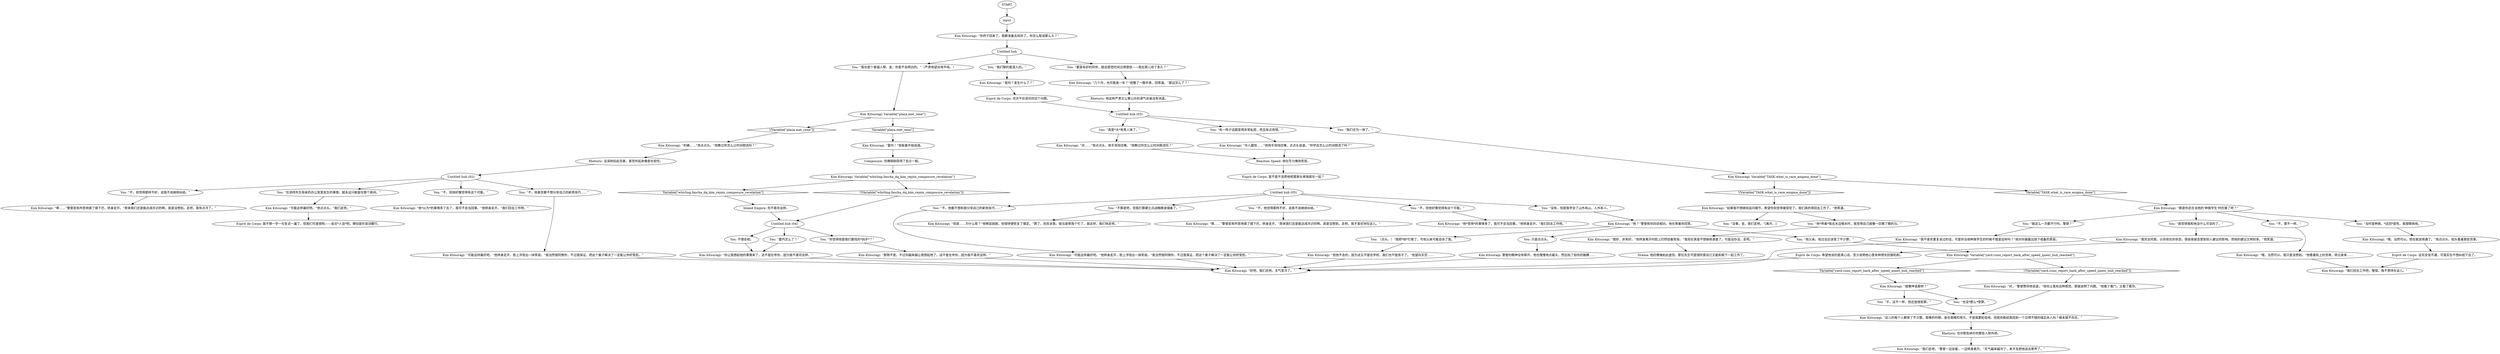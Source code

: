 # KIM SWITCH / REJOIN AFTER MEASURHEAD TALK
# Kim rejoins the party after Harry and Measurehead exit (Measurhead's) Mum's office.
# ==================================================
digraph G {
	  0 [label="START"];
	  1 [label="input"];
	  2 [label="Kim Kitsuragi: “嗯……”警督若有所思地揉了揉下巴，转身走开。“原来我们还是能达成共识的啊。真是没想到。走吧，我不喜欢待在这儿。”"];
	  3 [label="Rhetoric: 这讽刺如此完美，甚至听起来像是在担忧。"];
	  4 [label="Kim Kitsuragi: “是吗？发生什么了？”"];
	  5 [label="Kim Kitsuragi: “几个月，也可能是一年？”他瞥了一眼手表，回答道。“那边怎么了？”"];
	  6 [label="You: “你觉得他是我们要找的*凶手*？”"];
	  7 [label="Rhetoric: 也许欧佐纳尔的那些人除外吧。"];
	  8 [label="Kim Kitsuragi: “哦，当然可以。现在就说得通了。”他点点头，低头看着那些货車。"];
	  9 [label="You: “他父亲。他过去应该受了不少罪。”"];
	  10 [label="You: “也没*那么*受罪。”"];
	  11 [label="Kim Kitsuragi: “雷内！”他扳着手指说道。"];
	  12 [label="Kim Kitsuragi: “可能这样最好吧。”他点点头。“我们走吧。”"];
	  13 [label="You: “我觉得我和他没什么可谈的了。”"];
	  14 [label="You: “不，他觉得那样不好，说我不该继续纠结。”"];
	  15 [label="You: “不，他都不想和我分享自己的新奇技巧……”"];
	  16 [label="You: “真是*太*有男人味了。”"];
	  17 [label="You: “我们合为一体了。”"];
	  18 [label="You: “不，他甚至都不想分享自己的新奇技巧……”"];
	  19 [label="You: “当时是种族，*这回*是性。我很敬佩他。”"];
	  20 [label="You: “不，但他好像觉得有这个可能。”"];
	  21 [label="Kim Kitsuragi: “令人震惊……”他用手背挡住嘴，点点头说道。“你学会怎么让时间倒流了吗？”"];
	  22 [label="Kim Kitsuragi: “但他不会的，因为这又不是在学校，我们也不是孩子了。”他望向天空……"];
	  23 [label="You: “不，这不一样，但还是很受罪。”"];
	  24 [label="Kim Kitsuragi: “我们回去工作吧，警探。我不想待在这儿。”"];
	  25 [label="You: “雷内怎么了？”"];
	  26 [label="Kim Kitsuragi: “你让我想起他的事情来了。这不是在夸你，因为我不喜欢这样。”"];
	  27 [label="Kim Kitsuragi: “嗯……”警督若有所思地揉了揉下巴，转身走开。“原来我们还是能达成共识的啊。真是没想到。走吧，我有点冷了。”"];
	  28 [label="You: “不，那不一样。”"];
	  29 [label="Kim Kitsuragi: “但是……为什么呢？”他稍显困惑，但很快便恢复了镇定。“算了，别告诉我，就当是帮我个忙了。就这样，我们快走吧。”"];
	  30 [label="Kim Kitsuragi: “好吧，我们走吧。天气变冷了。”"];
	  31 [label="Inland Empire: 你不喜欢这样。"];
	  32 [label="Rhetoric: 他这样严肃又公事公办的语气丝毫没有消退。"];
	  33 [label="Untitled hub (03)"];
	  34 [label="Esprit de Corps: 我不想一字一句复述一遍了，但我们可是搭档——说点*人话*吧。哪怕是形容词都行。"];
	  35 [label="Kim Kitsuragi: “你终于回来了。我都准备去找你了。你怎么耽误那么久？”"];
	  36 [label="Kim Kitsuragi: Variable[\"plaza.met_rene\"]"];
	  37 [label="Variable[\"plaza.met_rene\"]", shape=diamond];
	  38 [label="!(Variable[\"plaza.met_rene\"])", shape=diamond];
	  39 [label="Untitled hub (04)"];
	  40 [label="You: “在测颅先生母亲的办公室里发生的事情，就永远只能留在那个房间。”"];
	  41 [label="Kim Kitsuragi: “对……”他点点头，用手背挡住嘴。“他教过你怎么让时间倒流吗？”"];
	  42 [label="You: “他*带着*我去水边喝水时，我觉得自己就像一匹瞎了眼的马。”"];
	  43 [label="Kim Kitsuragi: “他*觉得*的事情多了，我可不会当回事。”他转身走开。“我们回去工作吧。”"];
	  44 [label="Kim Kitsuragi: Variable[\"yard.cuno_report_back_after_speed_quest_hub_reached\"]"];
	  45 [label="Variable[\"yard.cuno_report_back_after_speed_quest_hub_reached\"]", shape=diamond];
	  46 [label="!(Variable[\"yard.cuno_report_back_after_speed_quest_hub_reached\"])", shape=diamond];
	  47 [label="You: “不，但他好像觉得有这个可能。”"];
	  49 [label="Kim Kitsuragi: “他*以为*的事情多了去了，我可不会当回事。”他转身走开。“我们回去工作吧。”"];
	  50 [label="Kim Kitsuragi: “哦，当然可以。我只是没想到。”他看着街上的货車，转过身来……"];
	  51 [label="Kim Kitsuragi: “就像坤诺那样？”"];
	  52 [label="Kim Kitsuragi: “这儿的每个人都受了不少罪。艰难的时期，身在艰难的地方。不是我要贬低他，但是你能给我找到一个过得不错的瑞瓦肖人吗？根本就不存在。”"];
	  53 [label="You: “不算是吧，但我打算建立点战略精液储备了。”"];
	  54 [label="You: “我也是个普通人啊，金。你是不会明白的。”（严肃地望向地平线。）"];
	  55 [label="Kim Kitsuragi: Variable[\"whirling.fascha_dq_kim_rejoin_composure_revelation\"]"];
	  56 [label="Variable[\"whirling.fascha_dq_kim_rejoin_composure_revelation\"]", shape=diamond];
	  57 [label="!(Variable[\"whirling.fascha_dq_kim_rejoin_composure_revelation\"])", shape=diamond];
	  58 [label="Kim Kitsuragi: “可能这样最好吧。”他转身走开，脸上浮现出一抹笑容。“我当然很同情你，不过我保证，把这个案子解决了一定能让你好受些。”"];
	  59 [label="Esprit de Corps: 是不是不该把他和那家伙单独留在一起？"];
	  60 [label="Kim Kitsuragi: “他？”警督和你四目相对。他在等着你回答。"];
	  61 [label="You: “不，他觉得那样不好，说我不该继续纠结。”"];
	  62 [label="Reaction Speed: 他在尽力掩饰笑容。"];
	  63 [label="Kim Kitsuragi: “如果我不想继续追问细节，希望你别觉得被冒犯了。我们真的得回去工作了。”他笑道。"];
	  64 [label="Kim Kitsuragi: “可能这样最好吧。”他转身走开，脸上浮现出一抹笑容。“我当然很同情你，不过我保证，把这个案子解决了一定能让你好受些。”"];
	  65 [label="You: 只是点点头。"];
	  66 [label="You: （点头。）“我把*他*打晕了，可他父亲可能会杀了我。”"];
	  67 [label="You: 不理会他。"];
	  68 [label="Kim Kitsuragi: “那倒不是。不过你越来越让我想起他了。这不是在夸你，因为我不喜欢这样。”"];
	  69 [label="You: “有一阵子话题变得非常私密，而且有点奇怪。”"];
	  70 [label="Kim Kitsuragi: Variable[\"TASK.what_is_race_enigma_done\"]"];
	  71 [label="Variable[\"TASK.what_is_race_enigma_done\"]", shape=diamond];
	  72 [label="!(Variable[\"TASK.what_is_race_enigma_done\"])", shape=diamond];
	  73 [label="Kim Kitsuragi: “那是你还在当他的‘种族学生’时的事了吧？”"];
	  74 [label="Esprit de Corps: 这完全说不通，可我实在不想纠结下去了。"];
	  75 [label="Kim Kitsuragi: “的确……”他点点头。“他教过你怎么让时间倒流吗？”"];
	  76 [label="You: “要是有好的同伴，就会感觉时间过得很快——我在那儿待了多久？”"];
	  77 [label="Drama: 他的懊悔如此虚伪。那位先生可是很欣喜自己又能和阁下一起工作了。"];
	  78 [label="Kim Kitsuragi: “我完全同意。以你现在的状态，很容易就会受到别人建议的影响。而他的建议又特别多。”他笑道。"];
	  79 [label="Kim Kitsuragi: “我不喜欢重复说过的话，可是你当他种族学生的时候不就是这样吗？”他对你展露出放下戒备的笑容。"];
	  80 [label="Kim Kitsuragi: 警督的眼神没有移开。他也慢慢地点着头，然后拍了拍你的胳膊……"];
	  81 [label="Kim Kitsuragi: “对，”警督赞同地说道，“他也让我有这种感觉。那就说明了问题。”他看了看门，又看了看你。"];
	  82 [label="Untitled hub (02)"];
	  83 [label="Esprit de Corps: 也许不应该问你这个问题。"];
	  84 [label="You: “就这么一次都不行吗，警督？”"];
	  85 [label="Esprit de Corps: 希望他说的是真心话，至少说明他心里有种预先防御机制。"];
	  86 [label="Untitled hub"];
	  87 [label="Composure: 仿佛刚刚获得了启示一般。"];
	  88 [label="You: “没事，金。我们走吧。”[离开。]"];
	  89 [label="Kim Kitsuragi: “很好，非常好。”他转身离开时脸上仍然挂着笑容。“我现在真是不想继续调查了。可是没办法，走吧。”"];
	  90 [label="Untitled hub (05)"];
	  91 [label="Kim Kitsuragi: “我们走吧，”警督一边说着，一边转身离开。“天气越来越冷了，来不及把他送去寄养了。”"];
	  92 [label="You: “我们聊的蛮深入的。”"];
	  93 [label="You: “没有，但是我学会了山外有山，人外有人。”"];
	  0 -> 1
	  1 -> 35
	  3 -> 82
	  4 -> 83
	  5 -> 32
	  6 -> 68
	  7 -> 91
	  8 -> 74
	  9 -> 44
	  10 -> 52
	  11 -> 87
	  12 -> 34
	  13 -> 78
	  14 -> 2
	  15 -> 64
	  16 -> 41
	  17 -> 70
	  18 -> 58
	  19 -> 8
	  20 -> 43
	  21 -> 62
	  22 -> 30
	  23 -> 52
	  25 -> 26
	  26 -> 30
	  28 -> 50
	  31 -> 39
	  32 -> 33
	  33 -> 16
	  33 -> 17
	  33 -> 69
	  35 -> 86
	  36 -> 37
	  36 -> 38
	  37 -> 11
	  38 -> 75
	  39 -> 25
	  39 -> 67
	  39 -> 6
	  40 -> 12
	  41 -> 62
	  42 -> 89
	  44 -> 45
	  44 -> 46
	  45 -> 51
	  46 -> 81
	  47 -> 49
	  50 -> 24
	  51 -> 10
	  51 -> 23
	  52 -> 7
	  53 -> 29
	  54 -> 36
	  55 -> 56
	  55 -> 57
	  56 -> 31
	  57 -> 39
	  58 -> 30
	  59 -> 90
	  60 -> 65
	  60 -> 9
	  60 -> 66
	  61 -> 27
	  62 -> 59
	  63 -> 88
	  63 -> 42
	  64 -> 30
	  65 -> 80
	  66 -> 22
	  67 -> 26
	  68 -> 30
	  69 -> 21
	  70 -> 72
	  70 -> 71
	  71 -> 73
	  72 -> 63
	  73 -> 19
	  73 -> 28
	  73 -> 13
	  73 -> 84
	  74 -> 24
	  75 -> 3
	  76 -> 5
	  78 -> 85
	  79 -> 30
	  80 -> 30
	  81 -> 52
	  82 -> 40
	  82 -> 18
	  82 -> 61
	  82 -> 47
	  83 -> 33
	  84 -> 79
	  85 -> 30
	  86 -> 92
	  86 -> 54
	  86 -> 76
	  87 -> 55
	  89 -> 77
	  90 -> 14
	  90 -> 15
	  90 -> 20
	  90 -> 53
	  90 -> 93
	  92 -> 4
	  93 -> 60
}

